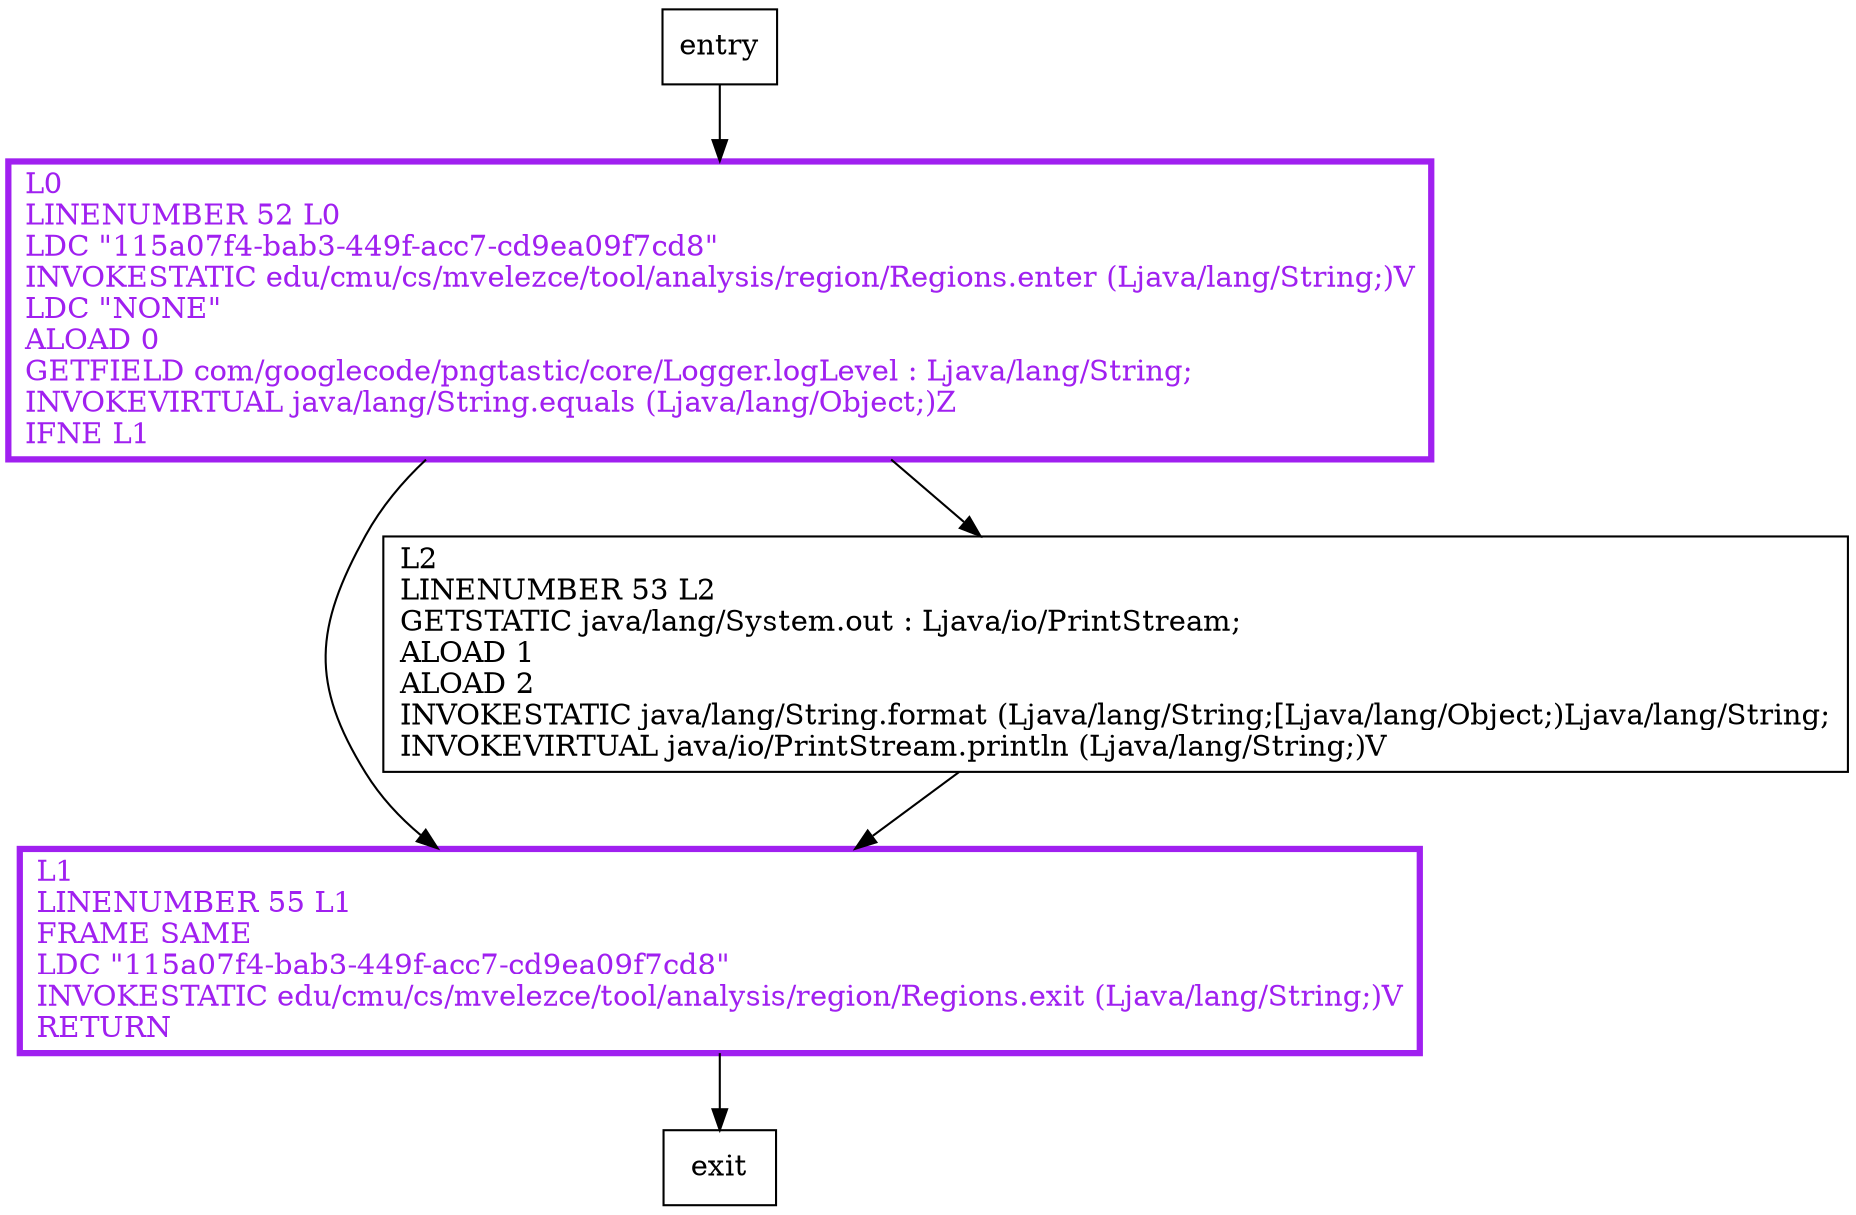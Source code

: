 digraph error {
node [shape=record];
1687940142 [label="L1\lLINENUMBER 55 L1\lFRAME SAME\lLDC \"115a07f4-bab3-449f-acc7-cd9ea09f7cd8\"\lINVOKESTATIC edu/cmu/cs/mvelezce/tool/analysis/region/Regions.exit (Ljava/lang/String;)V\lRETURN\l"];
1765795529 [label="L2\lLINENUMBER 53 L2\lGETSTATIC java/lang/System.out : Ljava/io/PrintStream;\lALOAD 1\lALOAD 2\lINVOKESTATIC java/lang/String.format (Ljava/lang/String;[Ljava/lang/Object;)Ljava/lang/String;\lINVOKEVIRTUAL java/io/PrintStream.println (Ljava/lang/String;)V\l"];
1309238149 [label="L0\lLINENUMBER 52 L0\lLDC \"115a07f4-bab3-449f-acc7-cd9ea09f7cd8\"\lINVOKESTATIC edu/cmu/cs/mvelezce/tool/analysis/region/Regions.enter (Ljava/lang/String;)V\lLDC \"NONE\"\lALOAD 0\lGETFIELD com/googlecode/pngtastic/core/Logger.logLevel : Ljava/lang/String;\lINVOKEVIRTUAL java/lang/String.equals (Ljava/lang/Object;)Z\lIFNE L1\l"];
entry;
exit;
1687940142 -> exit;
entry -> 1309238149;
1765795529 -> 1687940142;
1309238149 -> 1687940142;
1309238149 -> 1765795529;
1687940142[fontcolor="purple", penwidth=3, color="purple"];
1309238149[fontcolor="purple", penwidth=3, color="purple"];
}
